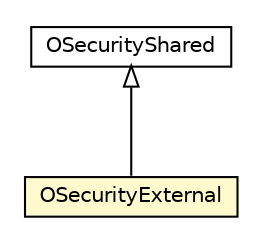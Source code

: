 #!/usr/local/bin/dot
#
# Class diagram 
# Generated by UMLGraph version R5_6-24-gf6e263 (http://www.umlgraph.org/)
#

digraph G {
	edge [fontname="Helvetica",fontsize=10,labelfontname="Helvetica",labelfontsize=10];
	node [fontname="Helvetica",fontsize=10,shape=plaintext];
	nodesep=0.25;
	ranksep=0.5;
	// com.orientechnologies.orient.core.metadata.security.OSecurityShared
	c6343609 [label=<<table title="com.orientechnologies.orient.core.metadata.security.OSecurityShared" border="0" cellborder="1" cellspacing="0" cellpadding="2" port="p" href="./OSecurityShared.html">
		<tr><td><table border="0" cellspacing="0" cellpadding="1">
<tr><td align="center" balign="center"> OSecurityShared </td></tr>
		</table></td></tr>
		</table>>, URL="./OSecurityShared.html", fontname="Helvetica", fontcolor="black", fontsize=10.0];
	// com.orientechnologies.orient.core.metadata.security.OSecurityExternal
	c6343612 [label=<<table title="com.orientechnologies.orient.core.metadata.security.OSecurityExternal" border="0" cellborder="1" cellspacing="0" cellpadding="2" port="p" bgcolor="lemonChiffon" href="./OSecurityExternal.html">
		<tr><td><table border="0" cellspacing="0" cellpadding="1">
<tr><td align="center" balign="center"> OSecurityExternal </td></tr>
		</table></td></tr>
		</table>>, URL="./OSecurityExternal.html", fontname="Helvetica", fontcolor="black", fontsize=10.0];
	//com.orientechnologies.orient.core.metadata.security.OSecurityExternal extends com.orientechnologies.orient.core.metadata.security.OSecurityShared
	c6343609:p -> c6343612:p [dir=back,arrowtail=empty];
}

